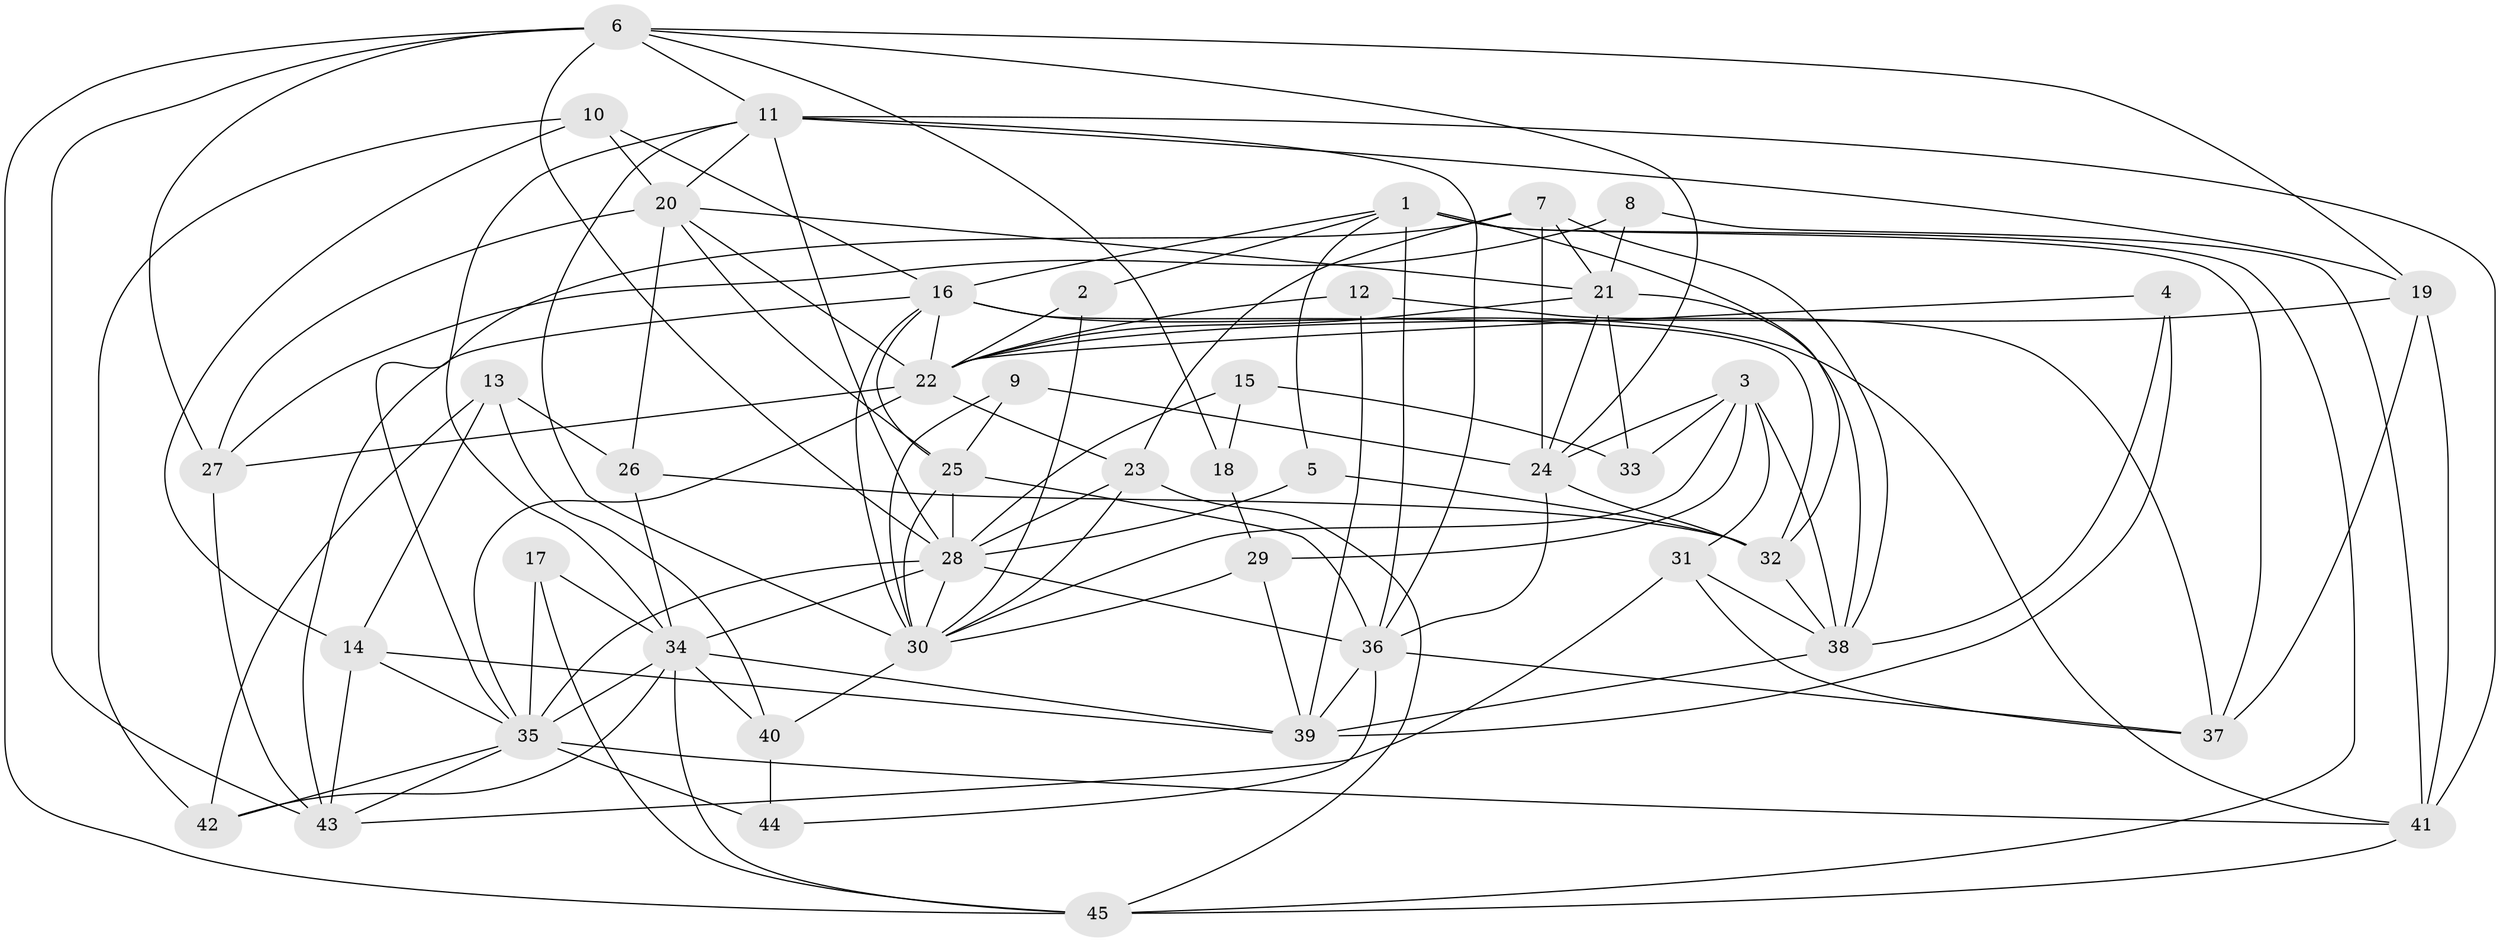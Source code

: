// original degree distribution, {4: 0.30337078651685395, 5: 0.20224719101123595, 3: 0.25842696629213485, 6: 0.10112359550561797, 2: 0.11235955056179775, 8: 0.011235955056179775, 7: 0.011235955056179775}
// Generated by graph-tools (version 1.1) at 2025/50/03/09/25 03:50:13]
// undirected, 45 vertices, 125 edges
graph export_dot {
graph [start="1"]
  node [color=gray90,style=filled];
  1;
  2;
  3;
  4;
  5;
  6;
  7;
  8;
  9;
  10;
  11;
  12;
  13;
  14;
  15;
  16;
  17;
  18;
  19;
  20;
  21;
  22;
  23;
  24;
  25;
  26;
  27;
  28;
  29;
  30;
  31;
  32;
  33;
  34;
  35;
  36;
  37;
  38;
  39;
  40;
  41;
  42;
  43;
  44;
  45;
  1 -- 2 [weight=1.0];
  1 -- 5 [weight=1.0];
  1 -- 16 [weight=1.0];
  1 -- 32 [weight=1.0];
  1 -- 36 [weight=1.0];
  1 -- 37 [weight=1.0];
  1 -- 45 [weight=1.0];
  2 -- 22 [weight=1.0];
  2 -- 30 [weight=1.0];
  3 -- 24 [weight=1.0];
  3 -- 29 [weight=2.0];
  3 -- 30 [weight=1.0];
  3 -- 31 [weight=1.0];
  3 -- 33 [weight=1.0];
  3 -- 38 [weight=1.0];
  4 -- 22 [weight=1.0];
  4 -- 38 [weight=1.0];
  4 -- 39 [weight=1.0];
  5 -- 28 [weight=1.0];
  5 -- 32 [weight=1.0];
  6 -- 11 [weight=1.0];
  6 -- 18 [weight=1.0];
  6 -- 19 [weight=1.0];
  6 -- 24 [weight=1.0];
  6 -- 27 [weight=1.0];
  6 -- 28 [weight=1.0];
  6 -- 43 [weight=1.0];
  6 -- 45 [weight=1.0];
  7 -- 21 [weight=1.0];
  7 -- 23 [weight=1.0];
  7 -- 24 [weight=1.0];
  7 -- 35 [weight=1.0];
  7 -- 38 [weight=1.0];
  8 -- 21 [weight=1.0];
  8 -- 27 [weight=1.0];
  8 -- 41 [weight=1.0];
  9 -- 24 [weight=1.0];
  9 -- 25 [weight=1.0];
  9 -- 30 [weight=1.0];
  10 -- 14 [weight=1.0];
  10 -- 16 [weight=1.0];
  10 -- 20 [weight=1.0];
  10 -- 42 [weight=1.0];
  11 -- 19 [weight=1.0];
  11 -- 20 [weight=1.0];
  11 -- 28 [weight=1.0];
  11 -- 30 [weight=1.0];
  11 -- 34 [weight=1.0];
  11 -- 36 [weight=1.0];
  11 -- 41 [weight=1.0];
  12 -- 22 [weight=1.0];
  12 -- 37 [weight=1.0];
  12 -- 39 [weight=1.0];
  13 -- 14 [weight=1.0];
  13 -- 26 [weight=1.0];
  13 -- 40 [weight=1.0];
  13 -- 42 [weight=1.0];
  14 -- 35 [weight=1.0];
  14 -- 39 [weight=1.0];
  14 -- 43 [weight=1.0];
  15 -- 18 [weight=1.0];
  15 -- 28 [weight=1.0];
  15 -- 33 [weight=1.0];
  16 -- 22 [weight=1.0];
  16 -- 25 [weight=1.0];
  16 -- 30 [weight=1.0];
  16 -- 32 [weight=1.0];
  16 -- 41 [weight=1.0];
  16 -- 43 [weight=1.0];
  17 -- 34 [weight=1.0];
  17 -- 35 [weight=1.0];
  17 -- 45 [weight=1.0];
  18 -- 29 [weight=3.0];
  19 -- 22 [weight=1.0];
  19 -- 37 [weight=1.0];
  19 -- 41 [weight=1.0];
  20 -- 21 [weight=1.0];
  20 -- 22 [weight=1.0];
  20 -- 25 [weight=1.0];
  20 -- 26 [weight=1.0];
  20 -- 27 [weight=1.0];
  21 -- 22 [weight=1.0];
  21 -- 24 [weight=1.0];
  21 -- 33 [weight=1.0];
  21 -- 38 [weight=1.0];
  22 -- 23 [weight=1.0];
  22 -- 27 [weight=1.0];
  22 -- 35 [weight=1.0];
  23 -- 28 [weight=1.0];
  23 -- 30 [weight=1.0];
  23 -- 45 [weight=1.0];
  24 -- 32 [weight=1.0];
  24 -- 36 [weight=1.0];
  25 -- 28 [weight=1.0];
  25 -- 30 [weight=1.0];
  25 -- 36 [weight=1.0];
  26 -- 32 [weight=1.0];
  26 -- 34 [weight=1.0];
  27 -- 43 [weight=1.0];
  28 -- 30 [weight=1.0];
  28 -- 34 [weight=1.0];
  28 -- 35 [weight=2.0];
  28 -- 36 [weight=1.0];
  29 -- 30 [weight=1.0];
  29 -- 39 [weight=1.0];
  30 -- 40 [weight=1.0];
  31 -- 37 [weight=1.0];
  31 -- 38 [weight=1.0];
  31 -- 43 [weight=1.0];
  32 -- 38 [weight=1.0];
  34 -- 35 [weight=1.0];
  34 -- 39 [weight=1.0];
  34 -- 40 [weight=1.0];
  34 -- 42 [weight=1.0];
  34 -- 45 [weight=1.0];
  35 -- 41 [weight=1.0];
  35 -- 42 [weight=1.0];
  35 -- 43 [weight=1.0];
  35 -- 44 [weight=2.0];
  36 -- 37 [weight=1.0];
  36 -- 39 [weight=1.0];
  36 -- 44 [weight=1.0];
  38 -- 39 [weight=1.0];
  40 -- 44 [weight=1.0];
  41 -- 45 [weight=1.0];
}

